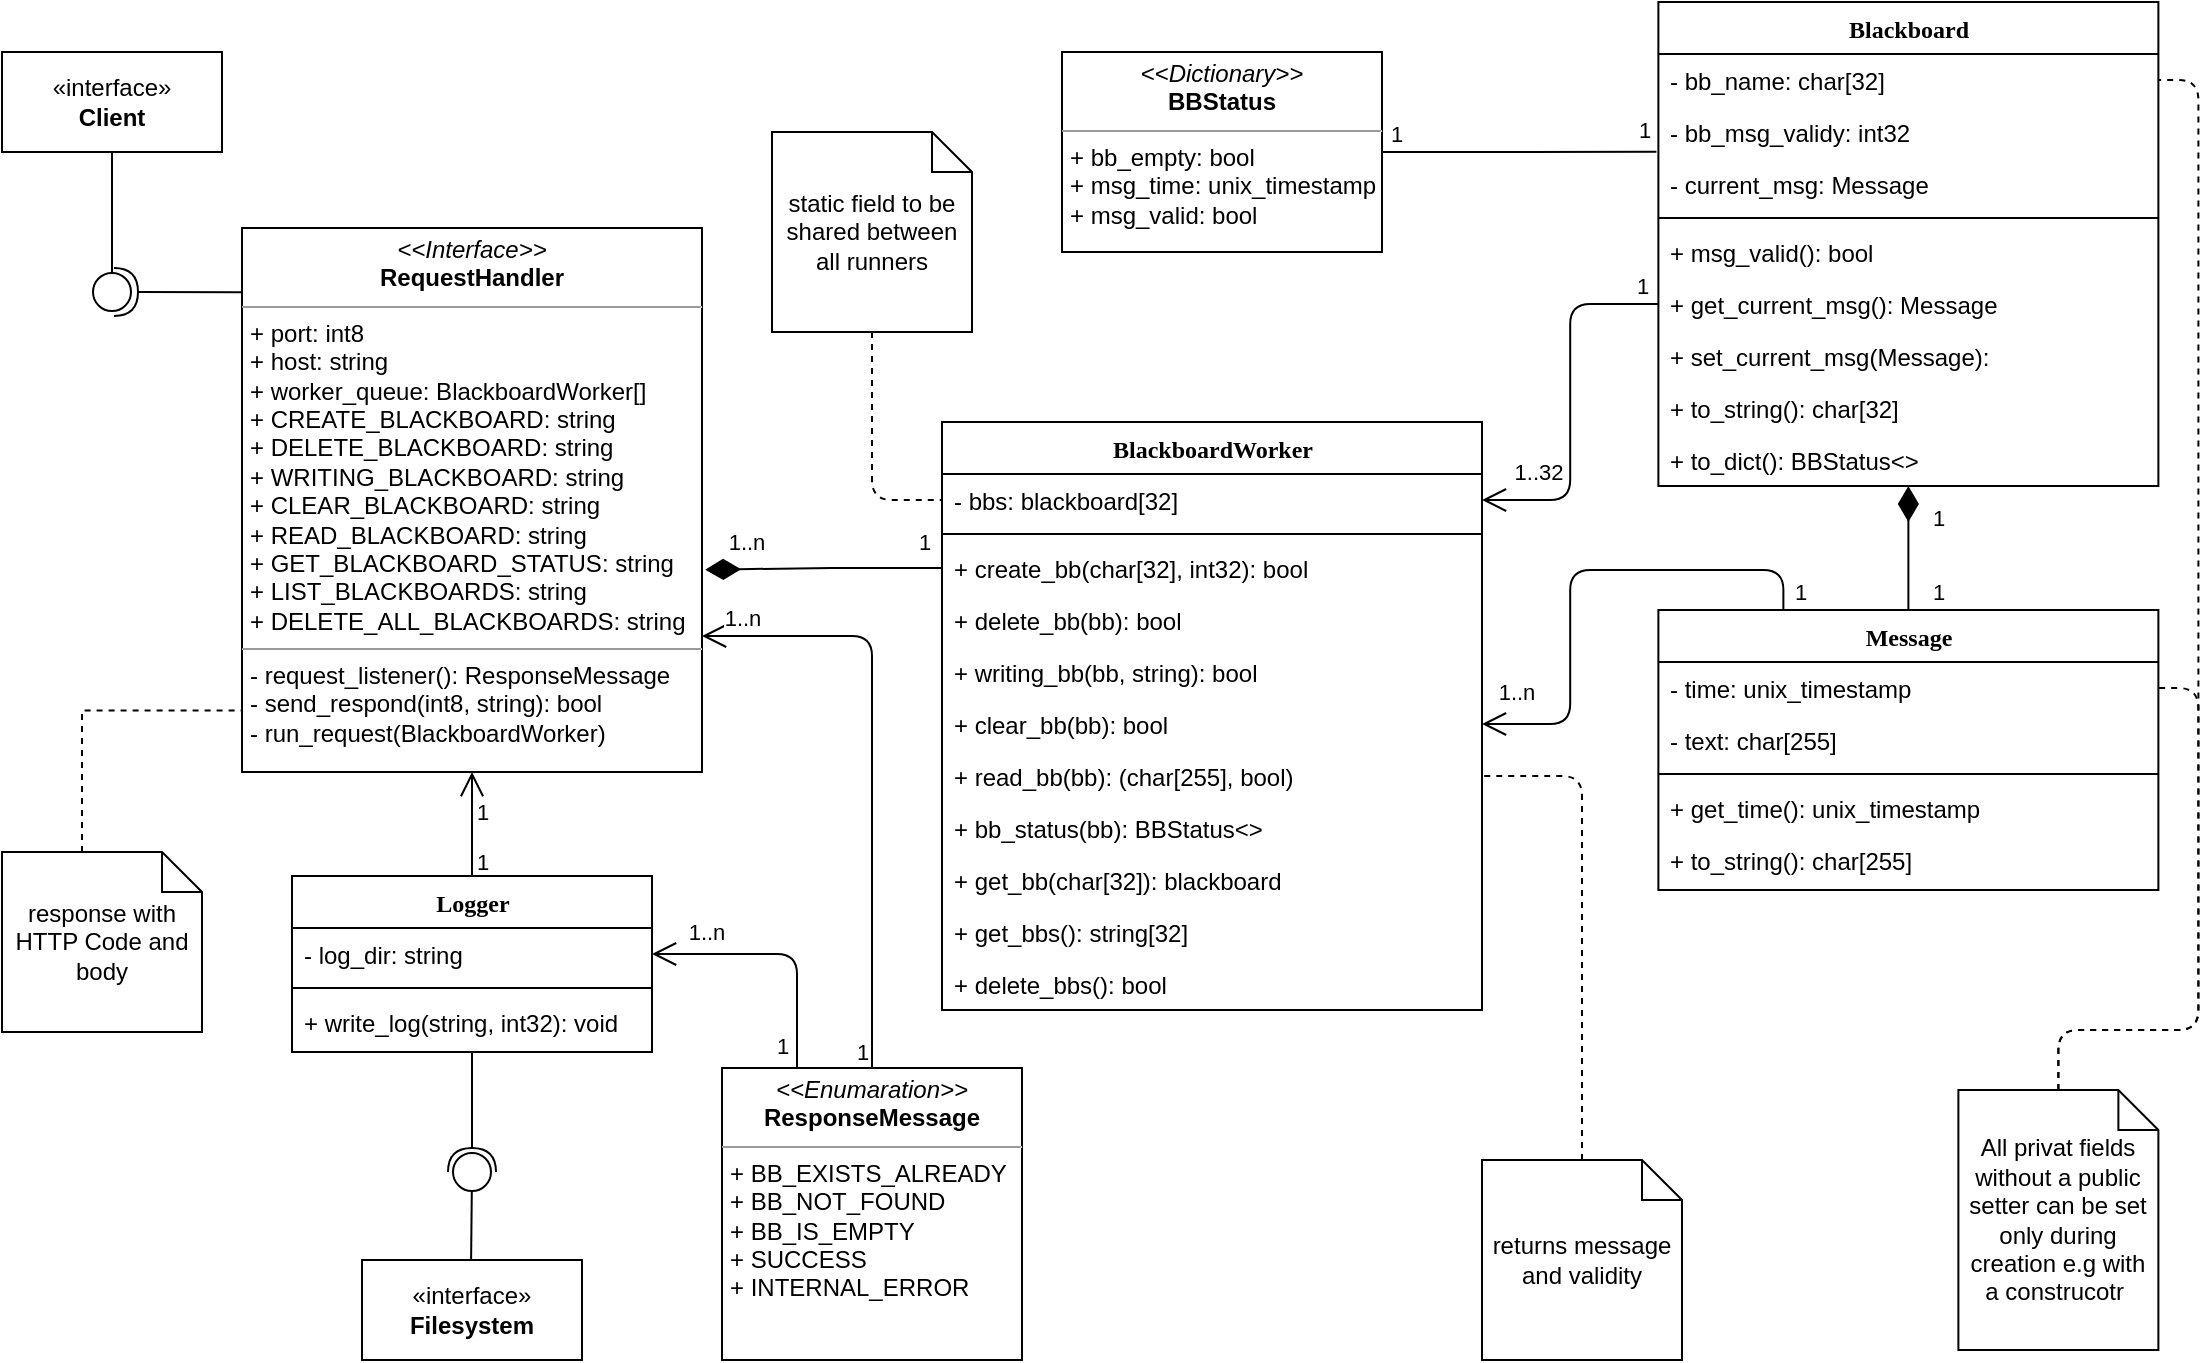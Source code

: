 <mxfile version="24.4.6" type="github">
  <diagram name="Page-1" id="6133507b-19e7-1e82-6fc7-422aa6c4b21f">
    <mxGraphModel dx="1615" dy="1153" grid="1" gridSize="10" guides="1" tooltips="1" connect="1" arrows="1" fold="1" page="1" pageScale="1" pageWidth="1100" pageHeight="850" background="none" math="0" shadow="0">
      <root>
        <mxCell id="0" />
        <mxCell id="1" parent="0" />
        <mxCell id="dgP6T1olhx-0nWLenfBv-61" value="" style="edgeStyle=orthogonalEdgeStyle;rounded=0;orthogonalLoop=1;jettySize=auto;html=1;endSize=10;endArrow=open;endFill=0;" edge="1" parent="1" source="235556782a83e6d0-1" target="b94bc138ca980ef-1">
          <mxGeometry relative="1" as="geometry" />
        </mxCell>
        <mxCell id="dgP6T1olhx-0nWLenfBv-87" value="1" style="edgeLabel;html=1;align=center;verticalAlign=middle;resizable=0;points=[];" vertex="1" connectable="0" parent="dgP6T1olhx-0nWLenfBv-61">
          <mxGeometry x="-0.317" y="-5" relative="1" as="geometry">
            <mxPoint y="11" as="offset" />
          </mxGeometry>
        </mxCell>
        <mxCell id="dgP6T1olhx-0nWLenfBv-88" value="1" style="edgeLabel;html=1;align=center;verticalAlign=middle;resizable=0;points=[];" vertex="1" connectable="0" parent="dgP6T1olhx-0nWLenfBv-61">
          <mxGeometry x="0.5" y="-3" relative="1" as="geometry">
            <mxPoint x="2" y="7" as="offset" />
          </mxGeometry>
        </mxCell>
        <mxCell id="235556782a83e6d0-1" value="Logger" style="swimlane;html=1;fontStyle=1;align=center;verticalAlign=top;childLayout=stackLayout;horizontal=1;startSize=26;horizontalStack=0;resizeParent=1;resizeLast=0;collapsible=1;marginBottom=0;swimlaneFillColor=#ffffff;rounded=0;shadow=0;comic=0;labelBackgroundColor=none;strokeWidth=1;fillColor=none;fontFamily=Verdana;fontSize=12" parent="1" vertex="1">
          <mxGeometry x="145" y="456" width="180" height="88" as="geometry">
            <mxRectangle x="110" y="400" width="80" height="30" as="alternateBounds" />
          </mxGeometry>
        </mxCell>
        <mxCell id="235556782a83e6d0-2" value="- log_dir: string" style="text;html=1;strokeColor=none;fillColor=none;align=left;verticalAlign=top;spacingLeft=4;spacingRight=4;whiteSpace=wrap;overflow=hidden;rotatable=0;points=[[0,0.5],[1,0.5]];portConstraint=eastwest;" parent="235556782a83e6d0-1" vertex="1">
          <mxGeometry y="26" width="180" height="26" as="geometry" />
        </mxCell>
        <mxCell id="235556782a83e6d0-6" value="" style="line;html=1;strokeWidth=1;fillColor=none;align=left;verticalAlign=middle;spacingTop=-1;spacingLeft=3;spacingRight=3;rotatable=0;labelPosition=right;points=[];portConstraint=eastwest;" parent="235556782a83e6d0-1" vertex="1">
          <mxGeometry y="52" width="180" height="8" as="geometry" />
        </mxCell>
        <mxCell id="235556782a83e6d0-7" value="+ write_log(string, int32): void" style="text;html=1;strokeColor=none;fillColor=none;align=left;verticalAlign=top;spacingLeft=4;spacingRight=4;whiteSpace=wrap;overflow=hidden;rotatable=0;points=[[0,0.5],[1,0.5]];portConstraint=eastwest;" parent="235556782a83e6d0-1" vertex="1">
          <mxGeometry y="60" width="180" height="28" as="geometry" />
        </mxCell>
        <mxCell id="78961159f06e98e8-17" value="Blackboard" style="swimlane;html=1;fontStyle=1;align=center;verticalAlign=top;childLayout=stackLayout;horizontal=1;startSize=26;horizontalStack=0;resizeParent=1;resizeLast=0;collapsible=1;marginBottom=0;swimlaneFillColor=#ffffff;rounded=0;shadow=0;comic=0;labelBackgroundColor=none;strokeWidth=1;fillColor=none;fontFamily=Verdana;fontSize=12" parent="1" vertex="1">
          <mxGeometry x="828.19" y="19" width="250" height="242" as="geometry" />
        </mxCell>
        <mxCell id="dgP6T1olhx-0nWLenfBv-8" value="- bb_name: char[32]" style="text;html=1;strokeColor=none;fillColor=none;align=left;verticalAlign=top;spacingLeft=4;spacingRight=4;whiteSpace=wrap;overflow=hidden;rotatable=0;points=[[0,0.5],[1,0.5]];portConstraint=eastwest;" vertex="1" parent="78961159f06e98e8-17">
          <mxGeometry y="26" width="250" height="26" as="geometry" />
        </mxCell>
        <mxCell id="dgP6T1olhx-0nWLenfBv-41" value="- bb_msg_validy: int32" style="text;html=1;strokeColor=none;fillColor=none;align=left;verticalAlign=top;spacingLeft=4;spacingRight=4;whiteSpace=wrap;overflow=hidden;rotatable=0;points=[[0,0.5],[1,0.5]];portConstraint=eastwest;" vertex="1" parent="78961159f06e98e8-17">
          <mxGeometry y="52" width="250" height="26" as="geometry" />
        </mxCell>
        <mxCell id="78961159f06e98e8-23" value="- current_msg: Message" style="text;html=1;strokeColor=none;fillColor=none;align=left;verticalAlign=top;spacingLeft=4;spacingRight=4;whiteSpace=wrap;overflow=hidden;rotatable=0;points=[[0,0.5],[1,0.5]];portConstraint=eastwest;" parent="78961159f06e98e8-17" vertex="1">
          <mxGeometry y="78" width="250" height="26" as="geometry" />
        </mxCell>
        <mxCell id="78961159f06e98e8-19" value="" style="line;html=1;strokeWidth=1;fillColor=none;align=left;verticalAlign=middle;spacingTop=-1;spacingLeft=3;spacingRight=3;rotatable=0;labelPosition=right;points=[];portConstraint=eastwest;" parent="78961159f06e98e8-17" vertex="1">
          <mxGeometry y="104" width="250" height="8" as="geometry" />
        </mxCell>
        <mxCell id="78961159f06e98e8-27" value="+ msg_valid(): bool" style="text;html=1;strokeColor=none;fillColor=none;align=left;verticalAlign=top;spacingLeft=4;spacingRight=4;whiteSpace=wrap;overflow=hidden;rotatable=0;points=[[0,0.5],[1,0.5]];portConstraint=eastwest;" parent="78961159f06e98e8-17" vertex="1">
          <mxGeometry y="112" width="250" height="26" as="geometry" />
        </mxCell>
        <mxCell id="dgP6T1olhx-0nWLenfBv-9" value="+ get_current_msg(): Message" style="text;html=1;strokeColor=none;fillColor=none;align=left;verticalAlign=top;spacingLeft=4;spacingRight=4;whiteSpace=wrap;overflow=hidden;rotatable=0;points=[[0,0.5],[1,0.5]];portConstraint=eastwest;" vertex="1" parent="78961159f06e98e8-17">
          <mxGeometry y="138" width="250" height="26" as="geometry" />
        </mxCell>
        <mxCell id="dgP6T1olhx-0nWLenfBv-37" value="+ set_current_msg(Message):" style="text;html=1;strokeColor=none;fillColor=none;align=left;verticalAlign=top;spacingLeft=4;spacingRight=4;whiteSpace=wrap;overflow=hidden;rotatable=0;points=[[0,0.5],[1,0.5]];portConstraint=eastwest;" vertex="1" parent="78961159f06e98e8-17">
          <mxGeometry y="164" width="250" height="26" as="geometry" />
        </mxCell>
        <mxCell id="dgP6T1olhx-0nWLenfBv-34" value="+ to_string(): char[32]" style="text;html=1;strokeColor=none;fillColor=none;align=left;verticalAlign=top;spacingLeft=4;spacingRight=4;whiteSpace=wrap;overflow=hidden;rotatable=0;points=[[0,0.5],[1,0.5]];portConstraint=eastwest;" vertex="1" parent="78961159f06e98e8-17">
          <mxGeometry y="190" width="250" height="26" as="geometry" />
        </mxCell>
        <mxCell id="dgP6T1olhx-0nWLenfBv-92" value="+ to_dict(): BBStatus&amp;lt;&amp;gt;" style="text;html=1;strokeColor=none;fillColor=none;align=left;verticalAlign=top;spacingLeft=4;spacingRight=4;whiteSpace=wrap;overflow=hidden;rotatable=0;points=[[0,0.5],[1,0.5]];portConstraint=eastwest;" vertex="1" parent="78961159f06e98e8-17">
          <mxGeometry y="216" width="250" height="26" as="geometry" />
        </mxCell>
        <mxCell id="dgP6T1olhx-0nWLenfBv-78" style="edgeStyle=orthogonalEdgeStyle;rounded=0;orthogonalLoop=1;jettySize=auto;html=1;entryX=1.007;entryY=0.628;entryDx=0;entryDy=0;exitX=0;exitY=0.5;exitDx=0;exitDy=0;endArrow=diamondThin;endFill=1;endSize=15;entryPerimeter=0;" edge="1" parent="1" source="78961159f06e98e8-52" target="b94bc138ca980ef-1">
          <mxGeometry relative="1" as="geometry">
            <mxPoint x="460" y="268" as="sourcePoint" />
          </mxGeometry>
        </mxCell>
        <mxCell id="dgP6T1olhx-0nWLenfBv-80" value="1..n" style="edgeLabel;html=1;align=center;verticalAlign=middle;resizable=0;points=[];" vertex="1" connectable="0" parent="dgP6T1olhx-0nWLenfBv-78">
          <mxGeometry x="0.465" y="3" relative="1" as="geometry">
            <mxPoint x="-12" y="-17" as="offset" />
          </mxGeometry>
        </mxCell>
        <mxCell id="dgP6T1olhx-0nWLenfBv-81" value="1" style="edgeLabel;html=1;align=center;verticalAlign=middle;resizable=0;points=[];" vertex="1" connectable="0" parent="dgP6T1olhx-0nWLenfBv-78">
          <mxGeometry x="-0.423" relative="1" as="geometry">
            <mxPoint x="25" y="-13" as="offset" />
          </mxGeometry>
        </mxCell>
        <mxCell id="78961159f06e98e8-43" value="BlackboardWorker" style="swimlane;html=1;fontStyle=1;align=center;verticalAlign=top;childLayout=stackLayout;horizontal=1;startSize=26;horizontalStack=0;resizeParent=1;resizeLast=0;collapsible=1;marginBottom=0;swimlaneFillColor=#ffffff;rounded=0;shadow=0;comic=0;labelBackgroundColor=none;strokeWidth=1;fillColor=none;fontFamily=Verdana;fontSize=12" parent="1" vertex="1">
          <mxGeometry x="470" y="229" width="270" height="294" as="geometry">
            <mxRectangle x="440" y="88" width="80" height="30" as="alternateBounds" />
          </mxGeometry>
        </mxCell>
        <mxCell id="78961159f06e98e8-44" value="- bbs: blackboard[32]" style="text;html=1;strokeColor=none;fillColor=none;align=left;verticalAlign=top;spacingLeft=4;spacingRight=4;whiteSpace=wrap;overflow=hidden;rotatable=0;points=[[0,0.5],[1,0.5]];portConstraint=eastwest;" parent="78961159f06e98e8-43" vertex="1">
          <mxGeometry y="26" width="270" height="26" as="geometry" />
        </mxCell>
        <mxCell id="78961159f06e98e8-51" value="" style="line;html=1;strokeWidth=1;fillColor=none;align=left;verticalAlign=middle;spacingTop=-1;spacingLeft=3;spacingRight=3;rotatable=0;labelPosition=right;points=[];portConstraint=eastwest;" parent="78961159f06e98e8-43" vertex="1">
          <mxGeometry y="52" width="270" height="8" as="geometry" />
        </mxCell>
        <mxCell id="78961159f06e98e8-52" value="+ create_bb(char[32], int32): bool" style="text;html=1;strokeColor=none;fillColor=none;align=left;verticalAlign=top;spacingLeft=4;spacingRight=4;whiteSpace=wrap;overflow=hidden;rotatable=0;points=[[0,0.5],[1,0.5]];portConstraint=eastwest;" parent="78961159f06e98e8-43" vertex="1">
          <mxGeometry y="60" width="270" height="26" as="geometry" />
        </mxCell>
        <mxCell id="dgP6T1olhx-0nWLenfBv-35" value="+ delete_bb(bb): bool" style="text;html=1;strokeColor=none;fillColor=none;align=left;verticalAlign=top;spacingLeft=4;spacingRight=4;whiteSpace=wrap;overflow=hidden;rotatable=0;points=[[0,0.5],[1,0.5]];portConstraint=eastwest;" vertex="1" parent="78961159f06e98e8-43">
          <mxGeometry y="86" width="270" height="26" as="geometry" />
        </mxCell>
        <mxCell id="b94bc138ca980ef-2" value="+ writing_bb(bb, string): bool" style="text;html=1;strokeColor=none;fillColor=none;align=left;verticalAlign=top;spacingLeft=4;spacingRight=4;whiteSpace=wrap;overflow=hidden;rotatable=0;points=[[0,0.5],[1,0.5]];portConstraint=eastwest;" parent="78961159f06e98e8-43" vertex="1">
          <mxGeometry y="112" width="270" height="26" as="geometry" />
        </mxCell>
        <mxCell id="dgP6T1olhx-0nWLenfBv-13" value="+ clear_bb(bb): bool" style="text;html=1;strokeColor=none;fillColor=none;align=left;verticalAlign=top;spacingLeft=4;spacingRight=4;whiteSpace=wrap;overflow=hidden;rotatable=0;points=[[0,0.5],[1,0.5]];portConstraint=eastwest;" vertex="1" parent="78961159f06e98e8-43">
          <mxGeometry y="138" width="270" height="26" as="geometry" />
        </mxCell>
        <mxCell id="dgP6T1olhx-0nWLenfBv-15" value="+ read_bb(bb): (char[255], bool)" style="text;html=1;strokeColor=none;fillColor=none;align=left;verticalAlign=top;spacingLeft=4;spacingRight=4;whiteSpace=wrap;overflow=hidden;rotatable=0;points=[[0,0.5],[1,0.5]];portConstraint=eastwest;" vertex="1" parent="78961159f06e98e8-43">
          <mxGeometry y="164" width="270" height="26" as="geometry" />
        </mxCell>
        <mxCell id="b94bc138ca980ef-3" value="+ bb_status(bb): BBStatus&amp;lt;&amp;gt;" style="text;html=1;strokeColor=none;fillColor=none;align=left;verticalAlign=top;spacingLeft=4;spacingRight=4;whiteSpace=wrap;overflow=hidden;rotatable=0;points=[[0,0.5],[1,0.5]];portConstraint=eastwest;" parent="78961159f06e98e8-43" vertex="1">
          <mxGeometry y="190" width="270" height="26" as="geometry" />
        </mxCell>
        <mxCell id="dgP6T1olhx-0nWLenfBv-19" value="+ get_bb(char[32]): blackboard" style="text;html=1;strokeColor=none;fillColor=none;align=left;verticalAlign=top;spacingLeft=4;spacingRight=4;whiteSpace=wrap;overflow=hidden;rotatable=0;points=[[0,0.5],[1,0.5]];portConstraint=eastwest;" vertex="1" parent="78961159f06e98e8-43">
          <mxGeometry y="216" width="270" height="26" as="geometry" />
        </mxCell>
        <mxCell id="dgP6T1olhx-0nWLenfBv-33" value="+ get_bbs(): string[32]" style="text;html=1;strokeColor=none;fillColor=none;align=left;verticalAlign=top;spacingLeft=4;spacingRight=4;whiteSpace=wrap;overflow=hidden;rotatable=0;points=[[0,0.5],[1,0.5]];portConstraint=eastwest;" vertex="1" parent="78961159f06e98e8-43">
          <mxGeometry y="242" width="270" height="26" as="geometry" />
        </mxCell>
        <mxCell id="dgP6T1olhx-0nWLenfBv-36" value="+ delete_bbs(): bool" style="text;html=1;strokeColor=none;fillColor=none;align=left;verticalAlign=top;spacingLeft=4;spacingRight=4;whiteSpace=wrap;overflow=hidden;rotatable=0;points=[[0,0.5],[1,0.5]];portConstraint=eastwest;" vertex="1" parent="78961159f06e98e8-43">
          <mxGeometry y="268" width="270" height="26" as="geometry" />
        </mxCell>
        <mxCell id="b94bc138ca980ef-1" value="&lt;p style=&quot;margin:0px;margin-top:4px;text-align:center;&quot;&gt;&lt;i&gt;&amp;lt;&amp;lt;Interface&amp;gt;&amp;gt;&lt;/i&gt;&lt;br&gt;&lt;b&gt;RequestHandler&lt;/b&gt;&lt;/p&gt;&lt;hr size=&quot;1&quot;&gt;&lt;p style=&quot;margin:0px;margin-left:4px;&quot;&gt;+ port: int8&lt;br&gt;+ host: string&lt;/p&gt;&lt;p style=&quot;margin:0px;margin-left:4px;&quot;&gt;+ worker_queue: BlackboardWorker[]&lt;/p&gt;&lt;p style=&quot;margin:0px;margin-left:4px;&quot;&gt;+ CREATE_BLACKBOARD: string&lt;/p&gt;&lt;p style=&quot;margin:0px;margin-left:4px;&quot;&gt;+ DELETE_BLACKBOARD: string&lt;/p&gt;&lt;p style=&quot;margin:0px;margin-left:4px;&quot;&gt;+ WRITING_BLACKBOARD: string&lt;/p&gt;&lt;p style=&quot;margin:0px;margin-left:4px;&quot;&gt;+ CLEAR_BLACKBOARD: string&lt;/p&gt;&lt;p style=&quot;margin:0px;margin-left:4px;&quot;&gt;+ READ_BLACKBOARD: string&lt;/p&gt;&lt;p style=&quot;margin:0px;margin-left:4px;&quot;&gt;+ GET_BLACKBOARD_STATUS: string&lt;/p&gt;&lt;p style=&quot;margin:0px;margin-left:4px;&quot;&gt;+ LIST_BLACKBOARDS: string&lt;br&gt;&lt;/p&gt;&lt;p style=&quot;margin:0px;margin-left:4px;&quot;&gt;+ DELETE_ALL_BLACKBOARDS: string&lt;/p&gt;&lt;hr size=&quot;1&quot;&gt;&lt;p style=&quot;margin:0px;margin-left:4px;&quot;&gt;- request_listener():&amp;nbsp;&lt;span style=&quot;text-wrap: wrap;&quot;&gt;ResponseMessage&lt;/span&gt;&lt;br&gt;- send_respond(int8, string): bool&lt;/p&gt;&lt;p style=&quot;margin:0px;margin-left:4px;&quot;&gt;- run_request(BlackboardWorker)&lt;/p&gt;" style="verticalAlign=top;align=left;overflow=fill;fontSize=12;fontFamily=Helvetica;html=1;rounded=0;shadow=0;comic=0;labelBackgroundColor=none;strokeWidth=1" parent="1" vertex="1">
          <mxGeometry x="120" y="132" width="230" height="272" as="geometry" />
        </mxCell>
        <mxCell id="dgP6T1olhx-0nWLenfBv-3" value="" style="rounded=0;orthogonalLoop=1;jettySize=auto;html=1;endArrow=halfCircle;endFill=0;endSize=10;strokeWidth=1;sketch=0;exitX=0.001;exitY=0.118;exitDx=0;exitDy=0;exitPerimeter=0;" edge="1" parent="1" source="b94bc138ca980ef-1">
          <mxGeometry relative="1" as="geometry">
            <mxPoint x="116" y="164" as="sourcePoint" />
            <mxPoint x="56" y="164" as="targetPoint" />
          </mxGeometry>
        </mxCell>
        <mxCell id="dgP6T1olhx-0nWLenfBv-4" value="" style="rounded=0;orthogonalLoop=1;jettySize=auto;html=1;endArrow=oval;endFill=0;sketch=0;sourcePerimeterSpacing=0;targetPerimeterSpacing=0;endSize=19;exitX=0.5;exitY=1;exitDx=0;exitDy=0;" edge="1" parent="1" source="dgP6T1olhx-0nWLenfBv-66">
          <mxGeometry relative="1" as="geometry">
            <mxPoint x="20" y="164" as="sourcePoint" />
            <mxPoint x="55" y="164" as="targetPoint" />
          </mxGeometry>
        </mxCell>
        <mxCell id="dgP6T1olhx-0nWLenfBv-17" style="edgeStyle=orthogonalEdgeStyle;rounded=1;orthogonalLoop=1;jettySize=auto;html=1;dashed=1;endArrow=none;endFill=0;curved=0;" edge="1" parent="1" source="dgP6T1olhx-0nWLenfBv-16" target="dgP6T1olhx-0nWLenfBv-15">
          <mxGeometry relative="1" as="geometry" />
        </mxCell>
        <mxCell id="dgP6T1olhx-0nWLenfBv-16" value="returns message and validity" style="shape=note;size=20;whiteSpace=wrap;html=1;" vertex="1" parent="1">
          <mxGeometry x="740" y="598" width="100" height="100" as="geometry" />
        </mxCell>
        <mxCell id="dgP6T1olhx-0nWLenfBv-29" value="&lt;p style=&quot;margin:0px;margin-top:4px;text-align:center;&quot;&gt;&lt;i&gt;&amp;lt;&amp;lt;Dictionary&amp;gt;&amp;gt;&lt;/i&gt;&lt;br&gt;&lt;b&gt;BBStatus&lt;/b&gt;&lt;/p&gt;&lt;hr size=&quot;1&quot;&gt;&lt;p style=&quot;margin:0px;margin-left:4px;&quot;&gt;+ bb_empty: bool&lt;br&gt;+ msg_time: unix_timestamp&lt;/p&gt;&lt;p style=&quot;margin:0px;margin-left:4px;&quot;&gt;+ msg_valid: bool&lt;/p&gt;" style="verticalAlign=top;align=left;overflow=fill;fontSize=12;fontFamily=Helvetica;html=1;rounded=0;shadow=0;comic=0;labelBackgroundColor=none;strokeWidth=1" vertex="1" parent="1">
          <mxGeometry x="530" y="44" width="160" height="100" as="geometry" />
        </mxCell>
        <mxCell id="dgP6T1olhx-0nWLenfBv-53" style="edgeStyle=orthogonalEdgeStyle;rounded=0;orthogonalLoop=1;jettySize=auto;html=1;entryX=0.5;entryY=1;entryDx=0;entryDy=0;endArrow=diamondThin;endFill=1;endSize=15;" edge="1" parent="1" source="dgP6T1olhx-0nWLenfBv-42" target="78961159f06e98e8-17">
          <mxGeometry relative="1" as="geometry">
            <mxPoint x="1008.19" y="459" as="targetPoint" />
          </mxGeometry>
        </mxCell>
        <mxCell id="dgP6T1olhx-0nWLenfBv-101" value="1" style="edgeLabel;html=1;align=center;verticalAlign=middle;resizable=0;points=[];" vertex="1" connectable="0" parent="dgP6T1olhx-0nWLenfBv-53">
          <mxGeometry x="-0.694" y="-1" relative="1" as="geometry">
            <mxPoint x="14" as="offset" />
          </mxGeometry>
        </mxCell>
        <mxCell id="dgP6T1olhx-0nWLenfBv-102" value="1" style="edgeLabel;html=1;align=center;verticalAlign=middle;resizable=0;points=[];" vertex="1" connectable="0" parent="dgP6T1olhx-0nWLenfBv-53">
          <mxGeometry x="0.496" y="-1" relative="1" as="geometry">
            <mxPoint x="14" as="offset" />
          </mxGeometry>
        </mxCell>
        <mxCell id="dgP6T1olhx-0nWLenfBv-75" style="edgeStyle=orthogonalEdgeStyle;rounded=1;orthogonalLoop=1;jettySize=auto;html=1;entryX=1;entryY=0.5;entryDx=0;entryDy=0;exitX=0.25;exitY=0;exitDx=0;exitDy=0;curved=0;endSize=10;endArrow=open;endFill=0;" edge="1" parent="1" source="dgP6T1olhx-0nWLenfBv-42" target="dgP6T1olhx-0nWLenfBv-13">
          <mxGeometry relative="1" as="geometry" />
        </mxCell>
        <mxCell id="dgP6T1olhx-0nWLenfBv-103" value="1..n" style="edgeLabel;html=1;align=center;verticalAlign=middle;resizable=0;points=[];" vertex="1" connectable="0" parent="dgP6T1olhx-0nWLenfBv-75">
          <mxGeometry x="0.741" y="-1" relative="1" as="geometry">
            <mxPoint x="-15" y="-15" as="offset" />
          </mxGeometry>
        </mxCell>
        <mxCell id="dgP6T1olhx-0nWLenfBv-104" value="1" style="edgeLabel;html=1;align=center;verticalAlign=middle;resizable=0;points=[];" vertex="1" connectable="0" parent="dgP6T1olhx-0nWLenfBv-75">
          <mxGeometry x="-0.943" y="1" relative="1" as="geometry">
            <mxPoint x="9" y="-2" as="offset" />
          </mxGeometry>
        </mxCell>
        <mxCell id="dgP6T1olhx-0nWLenfBv-42" value="Message" style="swimlane;html=1;fontStyle=1;align=center;verticalAlign=top;childLayout=stackLayout;horizontal=1;startSize=26;horizontalStack=0;resizeParent=1;resizeLast=0;collapsible=1;marginBottom=0;swimlaneFillColor=#ffffff;rounded=0;shadow=0;comic=0;labelBackgroundColor=none;strokeWidth=1;fillColor=none;fontFamily=Verdana;fontSize=12" vertex="1" parent="1">
          <mxGeometry x="828.19" y="323" width="250" height="140" as="geometry" />
        </mxCell>
        <mxCell id="dgP6T1olhx-0nWLenfBv-45" value="- time: unix_timestamp" style="text;html=1;strokeColor=none;fillColor=none;align=left;verticalAlign=top;spacingLeft=4;spacingRight=4;whiteSpace=wrap;overflow=hidden;rotatable=0;points=[[0,0.5],[1,0.5]];portConstraint=eastwest;" vertex="1" parent="dgP6T1olhx-0nWLenfBv-42">
          <mxGeometry y="26" width="250" height="26" as="geometry" />
        </mxCell>
        <mxCell id="dgP6T1olhx-0nWLenfBv-46" value="- text: char[255]" style="text;html=1;strokeColor=none;fillColor=none;align=left;verticalAlign=top;spacingLeft=4;spacingRight=4;whiteSpace=wrap;overflow=hidden;rotatable=0;points=[[0,0.5],[1,0.5]];portConstraint=eastwest;" vertex="1" parent="dgP6T1olhx-0nWLenfBv-42">
          <mxGeometry y="52" width="250" height="26" as="geometry" />
        </mxCell>
        <mxCell id="dgP6T1olhx-0nWLenfBv-47" value="" style="line;html=1;strokeWidth=1;fillColor=none;align=left;verticalAlign=middle;spacingTop=-1;spacingLeft=3;spacingRight=3;rotatable=0;labelPosition=right;points=[];portConstraint=eastwest;" vertex="1" parent="dgP6T1olhx-0nWLenfBv-42">
          <mxGeometry y="78" width="250" height="8" as="geometry" />
        </mxCell>
        <mxCell id="dgP6T1olhx-0nWLenfBv-54" value="+ get_time(): unix_timestamp" style="text;html=1;strokeColor=none;fillColor=none;align=left;verticalAlign=top;spacingLeft=4;spacingRight=4;whiteSpace=wrap;overflow=hidden;rotatable=0;points=[[0,0.5],[1,0.5]];portConstraint=eastwest;" vertex="1" parent="dgP6T1olhx-0nWLenfBv-42">
          <mxGeometry y="86" width="250" height="26" as="geometry" />
        </mxCell>
        <mxCell id="dgP6T1olhx-0nWLenfBv-51" value="+ to_string(): char[255]" style="text;html=1;strokeColor=none;fillColor=none;align=left;verticalAlign=top;spacingLeft=4;spacingRight=4;whiteSpace=wrap;overflow=hidden;rotatable=0;points=[[0,0.5],[1,0.5]];portConstraint=eastwest;" vertex="1" parent="dgP6T1olhx-0nWLenfBv-42">
          <mxGeometry y="112" width="250" height="26" as="geometry" />
        </mxCell>
        <mxCell id="dgP6T1olhx-0nWLenfBv-59" value="response with HTTP Code and body" style="shape=note;size=20;whiteSpace=wrap;html=1;" vertex="1" parent="1">
          <mxGeometry y="444" width="100" height="90" as="geometry" />
        </mxCell>
        <mxCell id="dgP6T1olhx-0nWLenfBv-60" style="edgeStyle=orthogonalEdgeStyle;rounded=0;orthogonalLoop=1;jettySize=auto;html=1;entryX=0;entryY=0.887;entryDx=0;entryDy=0;entryPerimeter=0;dashed=1;endArrow=none;endFill=0;exitX=0;exitY=0;exitDx=40;exitDy=0;exitPerimeter=0;" edge="1" parent="1" source="dgP6T1olhx-0nWLenfBv-59" target="b94bc138ca980ef-1">
          <mxGeometry relative="1" as="geometry" />
        </mxCell>
        <mxCell id="dgP6T1olhx-0nWLenfBv-62" value="" style="rounded=0;orthogonalLoop=1;jettySize=auto;html=1;endArrow=halfCircle;endFill=0;endSize=10;strokeWidth=1;sketch=0;exitX=0.5;exitY=1;exitDx=0;exitDy=0;" edge="1" parent="1" source="235556782a83e6d0-1">
          <mxGeometry relative="1" as="geometry">
            <mxPoint x="260" y="630" as="sourcePoint" />
            <mxPoint x="235" y="604" as="targetPoint" />
          </mxGeometry>
        </mxCell>
        <mxCell id="dgP6T1olhx-0nWLenfBv-63" value="" style="rounded=0;orthogonalLoop=1;jettySize=auto;html=1;endArrow=oval;endFill=0;sketch=0;sourcePerimeterSpacing=0;targetPerimeterSpacing=0;endSize=19;" edge="1" parent="1">
          <mxGeometry relative="1" as="geometry">
            <mxPoint x="234.55" y="648" as="sourcePoint" />
            <mxPoint x="235" y="604" as="targetPoint" />
          </mxGeometry>
        </mxCell>
        <mxCell id="dgP6T1olhx-0nWLenfBv-64" value="«interface»&lt;br&gt;&lt;b&gt;Filesystem&lt;/b&gt;" style="html=1;whiteSpace=wrap;" vertex="1" parent="1">
          <mxGeometry x="180" y="648" width="110" height="50" as="geometry" />
        </mxCell>
        <mxCell id="dgP6T1olhx-0nWLenfBv-66" value="«interface»&lt;br&gt;&lt;b&gt;Client&lt;/b&gt;" style="html=1;whiteSpace=wrap;" vertex="1" parent="1">
          <mxGeometry y="44" width="110" height="50" as="geometry" />
        </mxCell>
        <mxCell id="dgP6T1olhx-0nWLenfBv-73" style="edgeStyle=orthogonalEdgeStyle;rounded=1;orthogonalLoop=1;jettySize=auto;html=1;exitX=0.25;exitY=0;exitDx=0;exitDy=0;entryX=1;entryY=0.5;entryDx=0;entryDy=0;curved=0;endArrow=open;endFill=0;endSize=10;" edge="1" parent="1" source="dgP6T1olhx-0nWLenfBv-67" target="235556782a83e6d0-2">
          <mxGeometry relative="1" as="geometry" />
        </mxCell>
        <mxCell id="dgP6T1olhx-0nWLenfBv-84" value="1..n" style="edgeLabel;html=1;align=center;verticalAlign=middle;resizable=0;points=[];" vertex="1" connectable="0" parent="dgP6T1olhx-0nWLenfBv-73">
          <mxGeometry x="0.45" y="2" relative="1" as="geometry">
            <mxPoint x="-9" y="-13" as="offset" />
          </mxGeometry>
        </mxCell>
        <mxCell id="dgP6T1olhx-0nWLenfBv-86" value="1" style="edgeLabel;html=1;align=center;verticalAlign=middle;resizable=0;points=[];" vertex="1" connectable="0" parent="dgP6T1olhx-0nWLenfBv-73">
          <mxGeometry x="-0.786" y="1" relative="1" as="geometry">
            <mxPoint x="-7" y="3" as="offset" />
          </mxGeometry>
        </mxCell>
        <mxCell id="dgP6T1olhx-0nWLenfBv-74" style="edgeStyle=orthogonalEdgeStyle;rounded=1;orthogonalLoop=1;jettySize=auto;html=1;exitX=0.5;exitY=0;exitDx=0;exitDy=0;entryX=1;entryY=0.75;entryDx=0;entryDy=0;endSize=10;curved=0;endArrow=open;endFill=0;" edge="1" parent="1" source="dgP6T1olhx-0nWLenfBv-67" target="b94bc138ca980ef-1">
          <mxGeometry relative="1" as="geometry" />
        </mxCell>
        <mxCell id="dgP6T1olhx-0nWLenfBv-82" value="1..n" style="edgeLabel;html=1;align=center;verticalAlign=middle;resizable=0;points=[];" vertex="1" connectable="0" parent="dgP6T1olhx-0nWLenfBv-74">
          <mxGeometry x="0.749" y="2" relative="1" as="geometry">
            <mxPoint x="-18" y="-11" as="offset" />
          </mxGeometry>
        </mxCell>
        <mxCell id="dgP6T1olhx-0nWLenfBv-83" value="1" style="edgeLabel;html=1;align=center;verticalAlign=middle;resizable=0;points=[];" vertex="1" connectable="0" parent="dgP6T1olhx-0nWLenfBv-74">
          <mxGeometry x="-0.877" y="-2" relative="1" as="geometry">
            <mxPoint x="-7" y="10" as="offset" />
          </mxGeometry>
        </mxCell>
        <mxCell id="dgP6T1olhx-0nWLenfBv-67" value="&lt;p style=&quot;margin:0px;margin-top:4px;text-align:center;&quot;&gt;&lt;i&gt;&amp;lt;&amp;lt;Enumaration&amp;gt;&amp;gt;&lt;/i&gt;&lt;br&gt;&lt;b&gt;ResponseMessage&lt;/b&gt;&lt;/p&gt;&lt;hr size=&quot;1&quot;&gt;&lt;p style=&quot;margin:0px;margin-left:4px;&quot;&gt;+ BB_EXISTS_ALREADY&lt;br&gt;+ BB_NOT_FOUND&lt;/p&gt;&lt;p style=&quot;margin:0px;margin-left:4px;&quot;&gt;&lt;span style=&quot;background-color: initial;&quot;&gt;+ BB_IS_EMPTY&lt;/span&gt;&lt;/p&gt;&lt;p style=&quot;margin:0px;margin-left:4px;&quot;&gt;&lt;span style=&quot;background-color: initial;&quot;&gt;+ SUCCESS&lt;/span&gt;&lt;/p&gt;&lt;p style=&quot;margin:0px;margin-left:4px;&quot;&gt;&lt;span style=&quot;background-color: initial;&quot;&gt;+ INTERNAL_ERROR&lt;/span&gt;&lt;/p&gt;" style="verticalAlign=top;align=left;overflow=fill;fontSize=12;fontFamily=Helvetica;html=1;rounded=0;shadow=0;comic=0;labelBackgroundColor=none;strokeWidth=1" vertex="1" parent="1">
          <mxGeometry x="360" y="552" width="150" height="146" as="geometry" />
        </mxCell>
        <mxCell id="dgP6T1olhx-0nWLenfBv-76" style="edgeStyle=orthogonalEdgeStyle;rounded=1;orthogonalLoop=1;jettySize=auto;html=1;exitX=0;exitY=0.5;exitDx=0;exitDy=0;entryX=1;entryY=0.5;entryDx=0;entryDy=0;curved=0;endSize=10;endArrow=open;endFill=0;" edge="1" parent="1" source="dgP6T1olhx-0nWLenfBv-9" target="78961159f06e98e8-44">
          <mxGeometry relative="1" as="geometry" />
        </mxCell>
        <mxCell id="dgP6T1olhx-0nWLenfBv-96" value="1..32" style="edgeLabel;html=1;align=center;verticalAlign=middle;resizable=0;points=[];" vertex="1" connectable="0" parent="dgP6T1olhx-0nWLenfBv-76">
          <mxGeometry x="0.796" y="2" relative="1" as="geometry">
            <mxPoint x="9" y="-16" as="offset" />
          </mxGeometry>
        </mxCell>
        <mxCell id="dgP6T1olhx-0nWLenfBv-98" value="1" style="edgeLabel;html=1;align=center;verticalAlign=middle;resizable=0;points=[];" vertex="1" connectable="0" parent="dgP6T1olhx-0nWLenfBv-76">
          <mxGeometry x="-0.846" y="1" relative="1" as="geometry">
            <mxPoint x="6" y="-10" as="offset" />
          </mxGeometry>
        </mxCell>
        <mxCell id="dgP6T1olhx-0nWLenfBv-93" style="edgeStyle=orthogonalEdgeStyle;rounded=0;orthogonalLoop=1;jettySize=auto;html=1;entryX=-0.004;entryY=0.88;entryDx=0;entryDy=0;entryPerimeter=0;endArrow=none;endFill=0;" edge="1" parent="1" source="dgP6T1olhx-0nWLenfBv-29" target="dgP6T1olhx-0nWLenfBv-41">
          <mxGeometry relative="1" as="geometry" />
        </mxCell>
        <mxCell id="dgP6T1olhx-0nWLenfBv-94" value="1" style="edgeLabel;html=1;align=center;verticalAlign=middle;resizable=0;points=[];" vertex="1" connectable="0" parent="dgP6T1olhx-0nWLenfBv-93">
          <mxGeometry x="-0.737" y="-2" relative="1" as="geometry">
            <mxPoint x="-11" y="-11" as="offset" />
          </mxGeometry>
        </mxCell>
        <mxCell id="dgP6T1olhx-0nWLenfBv-95" value="1" style="edgeLabel;html=1;align=center;verticalAlign=middle;resizable=0;points=[];" vertex="1" connectable="0" parent="dgP6T1olhx-0nWLenfBv-93">
          <mxGeometry x="0.798" relative="1" as="geometry">
            <mxPoint x="7" y="-11" as="offset" />
          </mxGeometry>
        </mxCell>
        <mxCell id="dgP6T1olhx-0nWLenfBv-100" style="edgeStyle=orthogonalEdgeStyle;rounded=1;orthogonalLoop=1;jettySize=auto;html=1;entryX=0;entryY=0.5;entryDx=0;entryDy=0;dashed=1;endArrow=none;endFill=0;curved=0;" edge="1" parent="1" source="dgP6T1olhx-0nWLenfBv-99" target="78961159f06e98e8-44">
          <mxGeometry relative="1" as="geometry" />
        </mxCell>
        <mxCell id="dgP6T1olhx-0nWLenfBv-99" value="static field to be shared between all runners" style="shape=note;size=20;whiteSpace=wrap;html=1;" vertex="1" parent="1">
          <mxGeometry x="385" y="84" width="100" height="100" as="geometry" />
        </mxCell>
        <mxCell id="dgP6T1olhx-0nWLenfBv-106" style="edgeStyle=orthogonalEdgeStyle;rounded=1;orthogonalLoop=1;jettySize=auto;html=1;entryX=1;entryY=0.5;entryDx=0;entryDy=0;dashed=1;endArrow=none;endFill=0;curved=0;" edge="1" parent="1" source="dgP6T1olhx-0nWLenfBv-105" target="dgP6T1olhx-0nWLenfBv-45">
          <mxGeometry relative="1" as="geometry">
            <Array as="points">
              <mxPoint x="1028.19" y="533" />
              <mxPoint x="1098.19" y="533" />
              <mxPoint x="1098.19" y="362" />
            </Array>
          </mxGeometry>
        </mxCell>
        <mxCell id="dgP6T1olhx-0nWLenfBv-107" style="edgeStyle=orthogonalEdgeStyle;rounded=1;orthogonalLoop=1;jettySize=auto;html=1;exitX=0.5;exitY=0;exitDx=0;exitDy=0;exitPerimeter=0;entryX=1;entryY=0.5;entryDx=0;entryDy=0;endArrow=none;endFill=0;dashed=1;curved=0;" edge="1" parent="1" source="dgP6T1olhx-0nWLenfBv-105" target="dgP6T1olhx-0nWLenfBv-8">
          <mxGeometry relative="1" as="geometry">
            <Array as="points">
              <mxPoint x="1028.19" y="533" />
              <mxPoint x="1098.19" y="533" />
              <mxPoint x="1098.19" y="58" />
            </Array>
          </mxGeometry>
        </mxCell>
        <mxCell id="dgP6T1olhx-0nWLenfBv-105" value="All privat fields without a public setter can be set only during creation e.g with a construcotr&amp;nbsp;" style="shape=note;size=20;whiteSpace=wrap;html=1;spacing=4;" vertex="1" parent="1">
          <mxGeometry x="978.19" y="563" width="100" height="130" as="geometry" />
        </mxCell>
      </root>
    </mxGraphModel>
  </diagram>
</mxfile>
